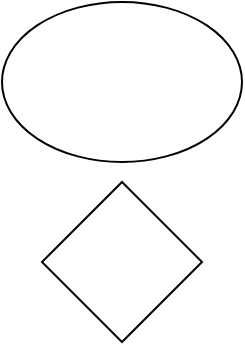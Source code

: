 <mxfile version="14.6.6" type="github">
  <diagram id="96EB3ZL3GkJalm1ArfSZ" name="Page-1">
    <mxGraphModel dx="1422" dy="772" grid="1" gridSize="10" guides="1" tooltips="1" connect="1" arrows="1" fold="1" page="1" pageScale="1" pageWidth="827" pageHeight="1169" math="0" shadow="0">
      <root>
        <mxCell id="0" />
        <mxCell id="1" parent="0" />
        <mxCell id="aSo_XCtDoPOSquJGwLJm-1" value="" style="rhombus;whiteSpace=wrap;html=1;" vertex="1" parent="1">
          <mxGeometry x="240" y="240" width="80" height="80" as="geometry" />
        </mxCell>
        <mxCell id="aSo_XCtDoPOSquJGwLJm-2" value="" style="ellipse;whiteSpace=wrap;html=1;" vertex="1" parent="1">
          <mxGeometry x="220" y="150" width="120" height="80" as="geometry" />
        </mxCell>
      </root>
    </mxGraphModel>
  </diagram>
</mxfile>
